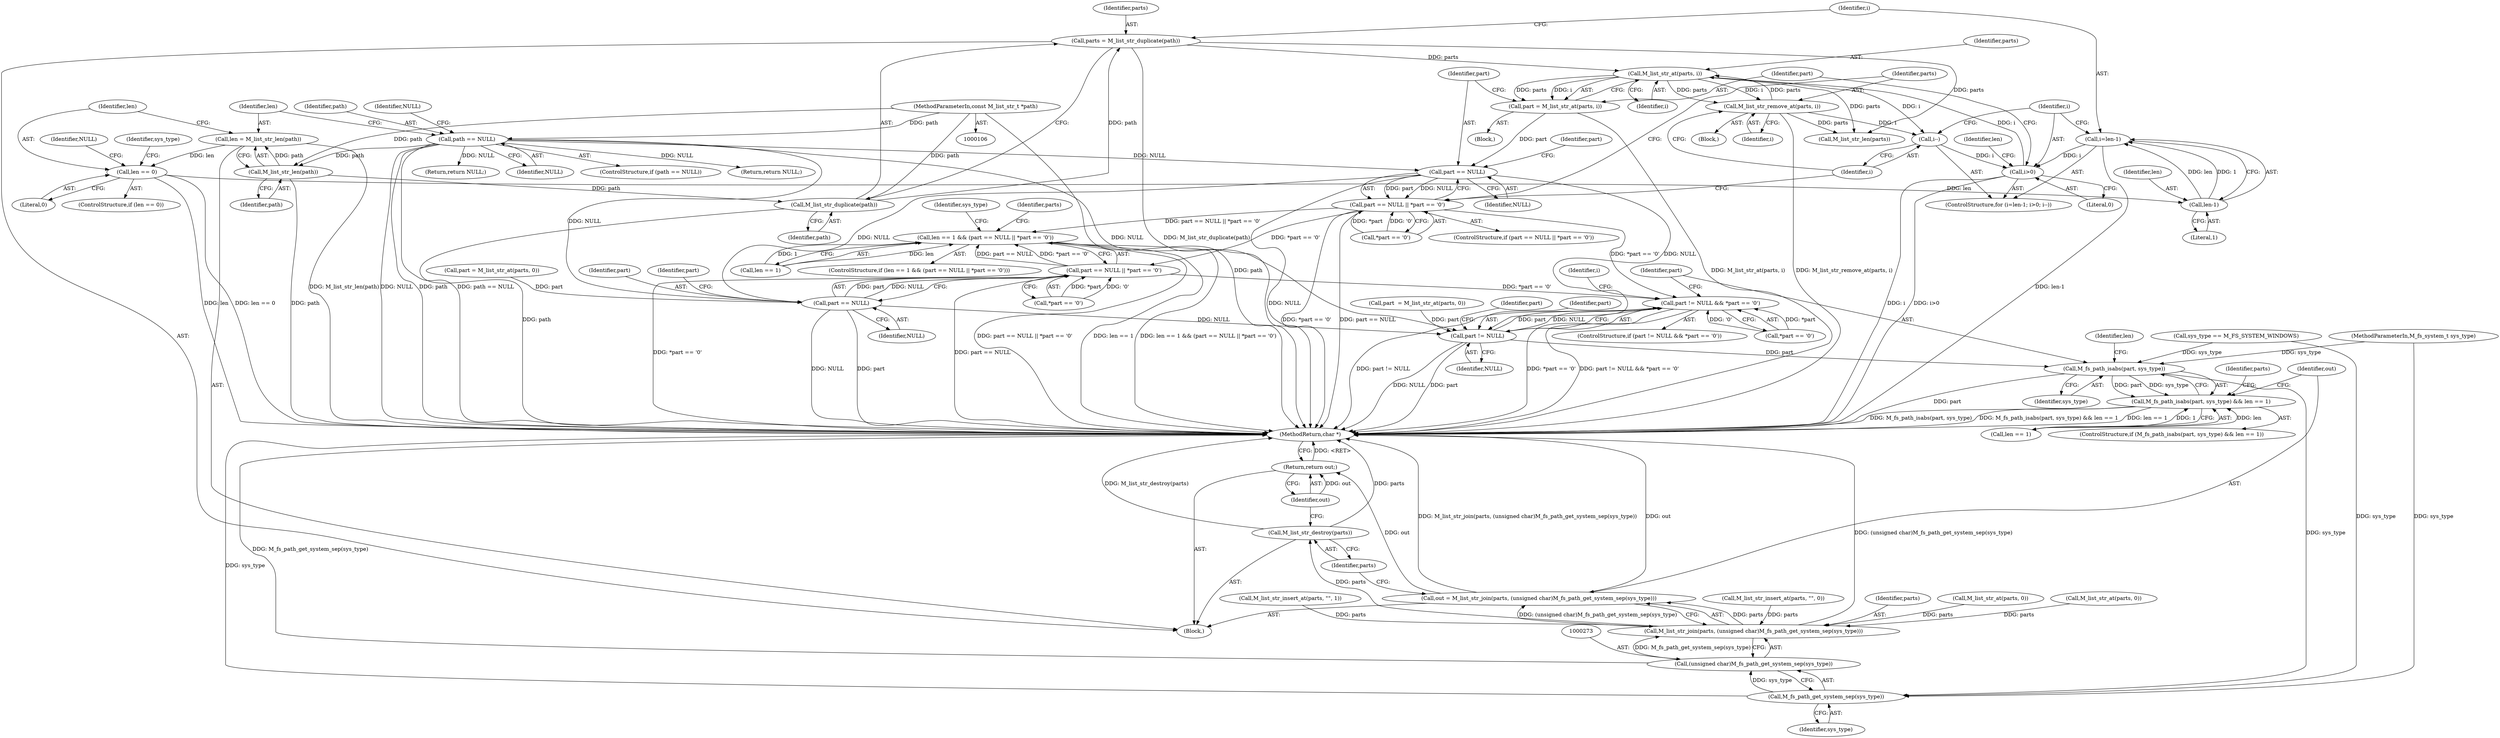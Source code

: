 digraph "0_mstdlib_db124b8f607dd0a40a9aef2d4d468fad433522a7_5@pointer" {
"1000161" [label="(Call,part == NULL)"];
"1000154" [label="(Call,part = M_list_str_at(parts, i))"];
"1000156" [label="(Call,M_list_str_at(parts, i))"];
"1000138" [label="(Call,parts = M_list_str_duplicate(path))"];
"1000140" [label="(Call,M_list_str_duplicate(path))"];
"1000125" [label="(Call,M_list_str_len(path))"];
"1000117" [label="(Call,path == NULL)"];
"1000107" [label="(MethodParameterIn,const M_list_str_t *path)"];
"1000169" [label="(Call,M_list_str_remove_at(parts, i))"];
"1000148" [label="(Call,i>0)"];
"1000151" [label="(Call,i--)"];
"1000143" [label="(Call,i=len-1)"];
"1000145" [label="(Call,len-1)"];
"1000128" [label="(Call,len == 0)"];
"1000123" [label="(Call,len = M_list_str_len(path))"];
"1000160" [label="(Call,part == NULL || *part == '\0')"];
"1000182" [label="(Call,len == 1 && (part == NULL || *part == '\0'))"];
"1000186" [label="(Call,part == NULL || *part == '\0')"];
"1000231" [label="(Call,part != NULL && *part == '\0')"];
"1000187" [label="(Call,part == NULL)"];
"1000232" [label="(Call,part != NULL)"];
"1000257" [label="(Call,M_fs_path_isabs(part, sys_type))"];
"1000256" [label="(Call,M_fs_path_isabs(part, sys_type) && len == 1)"];
"1000274" [label="(Call,M_fs_path_get_system_sep(sys_type))"];
"1000272" [label="(Call,(unsigned char)M_fs_path_get_system_sep(sys_type))"];
"1000270" [label="(Call,M_list_str_join(parts, (unsigned char)M_fs_path_get_system_sep(sys_type)))"];
"1000268" [label="(Call,out = M_list_str_join(parts, (unsigned char)M_fs_path_get_system_sep(sys_type)))"];
"1000278" [label="(Return,return out;)"];
"1000276" [label="(Call,M_list_str_destroy(parts))"];
"1000150" [label="(Literal,0)"];
"1000143" [label="(Call,i=len-1)"];
"1000141" [label="(Identifier,path)"];
"1000161" [label="(Call,part == NULL)"];
"1000169" [label="(Call,M_list_str_remove_at(parts, i))"];
"1000119" [label="(Identifier,NULL)"];
"1000159" [label="(ControlStructure,if (part == NULL || *part == '\0'))"];
"1000133" [label="(Identifier,NULL)"];
"1000210" [label="(Call,sys_type == M_FS_SYSTEM_WINDOWS)"];
"1000235" [label="(Call,*part == '\0')"];
"1000233" [label="(Identifier,part)"];
"1000183" [label="(Call,len == 1)"];
"1000140" [label="(Call,M_list_str_duplicate(path))"];
"1000190" [label="(Call,*part == '\0')"];
"1000276" [label="(Call,M_list_str_destroy(parts))"];
"1000274" [label="(Call,M_fs_path_get_system_sep(sys_type))"];
"1000256" [label="(Call,M_fs_path_isabs(part, sys_type) && len == 1)"];
"1000107" [label="(MethodParameterIn,const M_list_str_t *path)"];
"1000269" [label="(Identifier,out)"];
"1000277" [label="(Identifier,parts)"];
"1000242" [label="(Identifier,i)"];
"1000279" [label="(Identifier,out)"];
"1000234" [label="(Identifier,NULL)"];
"1000196" [label="(Identifier,parts)"];
"1000187" [label="(Call,part == NULL)"];
"1000127" [label="(ControlStructure,if (len == 0))"];
"1000261" [label="(Identifier,len)"];
"1000151" [label="(Call,i--)"];
"1000122" [label="(Identifier,NULL)"];
"1000155" [label="(Identifier,part)"];
"1000162" [label="(Identifier,part)"];
"1000275" [label="(Identifier,sys_type)"];
"1000181" [label="(ControlStructure,if (len == 1 && (part == NULL || *part == '\0')))"];
"1000217" [label="(Call,part  = M_list_str_at(parts, 0))"];
"1000270" [label="(Call,M_list_str_join(parts, (unsigned char)M_fs_path_get_system_sep(sys_type)))"];
"1000128" [label="(Call,len == 0)"];
"1000121" [label="(Return,return NULL;)"];
"1000280" [label="(MethodReturn,char *)"];
"1000258" [label="(Identifier,part)"];
"1000135" [label="(Identifier,sys_type)"];
"1000156" [label="(Call,M_list_str_at(parts, i))"];
"1000145" [label="(Call,len-1)"];
"1000265" [label="(Identifier,parts)"];
"1000250" [label="(Call,M_list_str_insert_at(parts, \"\", 0))"];
"1000126" [label="(Identifier,path)"];
"1000232" [label="(Call,part != NULL)"];
"1000168" [label="(Block,)"];
"1000148" [label="(Call,i>0)"];
"1000164" [label="(Call,*part == '\0')"];
"1000109" [label="(Block,)"];
"1000154" [label="(Call,part = M_list_str_at(parts, i))"];
"1000186" [label="(Call,part == NULL || *part == '\0')"];
"1000230" [label="(ControlStructure,if (part != NULL && *part == '\0'))"];
"1000142" [label="(ControlStructure,for (i=len-1; i>0; i--))"];
"1000116" [label="(ControlStructure,if (path == NULL))"];
"1000231" [label="(Call,part != NULL && *part == '\0')"];
"1000166" [label="(Identifier,part)"];
"1000144" [label="(Identifier,i)"];
"1000130" [label="(Literal,0)"];
"1000260" [label="(Call,len == 1)"];
"1000271" [label="(Identifier,parts)"];
"1000125" [label="(Call,M_list_str_len(path))"];
"1000182" [label="(Call,len == 1 && (part == NULL || *part == '\0'))"];
"1000189" [label="(Identifier,NULL)"];
"1000173" [label="(Identifier,len)"];
"1000147" [label="(Literal,1)"];
"1000192" [label="(Identifier,part)"];
"1000272" [label="(Call,(unsigned char)M_fs_path_get_system_sep(sys_type))"];
"1000123" [label="(Call,len = M_list_str_len(path))"];
"1000237" [label="(Identifier,part)"];
"1000158" [label="(Identifier,i)"];
"1000219" [label="(Call,M_list_str_at(parts, 0))"];
"1000211" [label="(Identifier,sys_type)"];
"1000132" [label="(Return,return NULL;)"];
"1000117" [label="(Call,path == NULL)"];
"1000118" [label="(Identifier,path)"];
"1000176" [label="(Call,part = M_list_str_at(parts, 0))"];
"1000160" [label="(Call,part == NULL || *part == '\0')"];
"1000139" [label="(Identifier,parts)"];
"1000153" [label="(Block,)"];
"1000278" [label="(Return,return out;)"];
"1000174" [label="(Call,M_list_str_len(parts))"];
"1000171" [label="(Identifier,i)"];
"1000157" [label="(Identifier,parts)"];
"1000257" [label="(Call,M_fs_path_isabs(part, sys_type))"];
"1000138" [label="(Call,parts = M_list_str_duplicate(path))"];
"1000152" [label="(Identifier,i)"];
"1000170" [label="(Identifier,parts)"];
"1000178" [label="(Call,M_list_str_at(parts, 0))"];
"1000264" [label="(Call,M_list_str_insert_at(parts, \"\", 1))"];
"1000108" [label="(MethodParameterIn,M_fs_system_t sys_type)"];
"1000149" [label="(Identifier,i)"];
"1000124" [label="(Identifier,len)"];
"1000129" [label="(Identifier,len)"];
"1000259" [label="(Identifier,sys_type)"];
"1000146" [label="(Identifier,len)"];
"1000188" [label="(Identifier,part)"];
"1000268" [label="(Call,out = M_list_str_join(parts, (unsigned char)M_fs_path_get_system_sep(sys_type)))"];
"1000163" [label="(Identifier,NULL)"];
"1000255" [label="(ControlStructure,if (M_fs_path_isabs(part, sys_type) && len == 1))"];
"1000161" -> "1000160"  [label="AST: "];
"1000161" -> "1000163"  [label="CFG: "];
"1000162" -> "1000161"  [label="AST: "];
"1000163" -> "1000161"  [label="AST: "];
"1000166" -> "1000161"  [label="CFG: "];
"1000160" -> "1000161"  [label="CFG: "];
"1000161" -> "1000280"  [label="DDG: NULL"];
"1000161" -> "1000160"  [label="DDG: part"];
"1000161" -> "1000160"  [label="DDG: NULL"];
"1000154" -> "1000161"  [label="DDG: part"];
"1000117" -> "1000161"  [label="DDG: NULL"];
"1000161" -> "1000187"  [label="DDG: NULL"];
"1000161" -> "1000232"  [label="DDG: NULL"];
"1000154" -> "1000153"  [label="AST: "];
"1000154" -> "1000156"  [label="CFG: "];
"1000155" -> "1000154"  [label="AST: "];
"1000156" -> "1000154"  [label="AST: "];
"1000162" -> "1000154"  [label="CFG: "];
"1000154" -> "1000280"  [label="DDG: M_list_str_at(parts, i)"];
"1000156" -> "1000154"  [label="DDG: parts"];
"1000156" -> "1000154"  [label="DDG: i"];
"1000156" -> "1000158"  [label="CFG: "];
"1000157" -> "1000156"  [label="AST: "];
"1000158" -> "1000156"  [label="AST: "];
"1000156" -> "1000151"  [label="DDG: i"];
"1000138" -> "1000156"  [label="DDG: parts"];
"1000169" -> "1000156"  [label="DDG: parts"];
"1000148" -> "1000156"  [label="DDG: i"];
"1000156" -> "1000169"  [label="DDG: parts"];
"1000156" -> "1000169"  [label="DDG: i"];
"1000156" -> "1000174"  [label="DDG: parts"];
"1000138" -> "1000109"  [label="AST: "];
"1000138" -> "1000140"  [label="CFG: "];
"1000139" -> "1000138"  [label="AST: "];
"1000140" -> "1000138"  [label="AST: "];
"1000144" -> "1000138"  [label="CFG: "];
"1000138" -> "1000280"  [label="DDG: M_list_str_duplicate(path)"];
"1000140" -> "1000138"  [label="DDG: path"];
"1000138" -> "1000174"  [label="DDG: parts"];
"1000140" -> "1000141"  [label="CFG: "];
"1000141" -> "1000140"  [label="AST: "];
"1000140" -> "1000280"  [label="DDG: path"];
"1000125" -> "1000140"  [label="DDG: path"];
"1000107" -> "1000140"  [label="DDG: path"];
"1000125" -> "1000123"  [label="AST: "];
"1000125" -> "1000126"  [label="CFG: "];
"1000126" -> "1000125"  [label="AST: "];
"1000123" -> "1000125"  [label="CFG: "];
"1000125" -> "1000280"  [label="DDG: path"];
"1000125" -> "1000123"  [label="DDG: path"];
"1000117" -> "1000125"  [label="DDG: path"];
"1000107" -> "1000125"  [label="DDG: path"];
"1000117" -> "1000116"  [label="AST: "];
"1000117" -> "1000119"  [label="CFG: "];
"1000118" -> "1000117"  [label="AST: "];
"1000119" -> "1000117"  [label="AST: "];
"1000122" -> "1000117"  [label="CFG: "];
"1000124" -> "1000117"  [label="CFG: "];
"1000117" -> "1000280"  [label="DDG: path == NULL"];
"1000117" -> "1000280"  [label="DDG: path"];
"1000117" -> "1000280"  [label="DDG: NULL"];
"1000107" -> "1000117"  [label="DDG: path"];
"1000117" -> "1000121"  [label="DDG: NULL"];
"1000117" -> "1000132"  [label="DDG: NULL"];
"1000117" -> "1000187"  [label="DDG: NULL"];
"1000117" -> "1000232"  [label="DDG: NULL"];
"1000107" -> "1000106"  [label="AST: "];
"1000107" -> "1000280"  [label="DDG: path"];
"1000169" -> "1000168"  [label="AST: "];
"1000169" -> "1000171"  [label="CFG: "];
"1000170" -> "1000169"  [label="AST: "];
"1000171" -> "1000169"  [label="AST: "];
"1000152" -> "1000169"  [label="CFG: "];
"1000169" -> "1000280"  [label="DDG: M_list_str_remove_at(parts, i)"];
"1000169" -> "1000151"  [label="DDG: i"];
"1000169" -> "1000174"  [label="DDG: parts"];
"1000148" -> "1000142"  [label="AST: "];
"1000148" -> "1000150"  [label="CFG: "];
"1000149" -> "1000148"  [label="AST: "];
"1000150" -> "1000148"  [label="AST: "];
"1000155" -> "1000148"  [label="CFG: "];
"1000173" -> "1000148"  [label="CFG: "];
"1000148" -> "1000280"  [label="DDG: i"];
"1000148" -> "1000280"  [label="DDG: i>0"];
"1000151" -> "1000148"  [label="DDG: i"];
"1000143" -> "1000148"  [label="DDG: i"];
"1000151" -> "1000142"  [label="AST: "];
"1000151" -> "1000152"  [label="CFG: "];
"1000152" -> "1000151"  [label="AST: "];
"1000149" -> "1000151"  [label="CFG: "];
"1000143" -> "1000142"  [label="AST: "];
"1000143" -> "1000145"  [label="CFG: "];
"1000144" -> "1000143"  [label="AST: "];
"1000145" -> "1000143"  [label="AST: "];
"1000149" -> "1000143"  [label="CFG: "];
"1000143" -> "1000280"  [label="DDG: len-1"];
"1000145" -> "1000143"  [label="DDG: len"];
"1000145" -> "1000143"  [label="DDG: 1"];
"1000145" -> "1000147"  [label="CFG: "];
"1000146" -> "1000145"  [label="AST: "];
"1000147" -> "1000145"  [label="AST: "];
"1000128" -> "1000145"  [label="DDG: len"];
"1000128" -> "1000127"  [label="AST: "];
"1000128" -> "1000130"  [label="CFG: "];
"1000129" -> "1000128"  [label="AST: "];
"1000130" -> "1000128"  [label="AST: "];
"1000133" -> "1000128"  [label="CFG: "];
"1000135" -> "1000128"  [label="CFG: "];
"1000128" -> "1000280"  [label="DDG: len"];
"1000128" -> "1000280"  [label="DDG: len == 0"];
"1000123" -> "1000128"  [label="DDG: len"];
"1000123" -> "1000109"  [label="AST: "];
"1000124" -> "1000123"  [label="AST: "];
"1000129" -> "1000123"  [label="CFG: "];
"1000123" -> "1000280"  [label="DDG: M_list_str_len(path)"];
"1000160" -> "1000159"  [label="AST: "];
"1000160" -> "1000164"  [label="CFG: "];
"1000164" -> "1000160"  [label="AST: "];
"1000170" -> "1000160"  [label="CFG: "];
"1000152" -> "1000160"  [label="CFG: "];
"1000160" -> "1000280"  [label="DDG: *part == '\0'"];
"1000160" -> "1000280"  [label="DDG: part == NULL"];
"1000164" -> "1000160"  [label="DDG: *part"];
"1000164" -> "1000160"  [label="DDG: '\0'"];
"1000160" -> "1000182"  [label="DDG: part == NULL || *part == '\0'"];
"1000160" -> "1000186"  [label="DDG: *part == '\0'"];
"1000160" -> "1000231"  [label="DDG: *part == '\0'"];
"1000182" -> "1000181"  [label="AST: "];
"1000182" -> "1000183"  [label="CFG: "];
"1000182" -> "1000186"  [label="CFG: "];
"1000183" -> "1000182"  [label="AST: "];
"1000186" -> "1000182"  [label="AST: "];
"1000196" -> "1000182"  [label="CFG: "];
"1000211" -> "1000182"  [label="CFG: "];
"1000182" -> "1000280"  [label="DDG: len == 1 && (part == NULL || *part == '\0')"];
"1000182" -> "1000280"  [label="DDG: part == NULL || *part == '\0'"];
"1000182" -> "1000280"  [label="DDG: len == 1"];
"1000183" -> "1000182"  [label="DDG: len"];
"1000183" -> "1000182"  [label="DDG: 1"];
"1000186" -> "1000182"  [label="DDG: part == NULL"];
"1000186" -> "1000182"  [label="DDG: *part == '\0'"];
"1000186" -> "1000187"  [label="CFG: "];
"1000186" -> "1000190"  [label="CFG: "];
"1000187" -> "1000186"  [label="AST: "];
"1000190" -> "1000186"  [label="AST: "];
"1000186" -> "1000280"  [label="DDG: part == NULL"];
"1000186" -> "1000280"  [label="DDG: *part == '\0'"];
"1000187" -> "1000186"  [label="DDG: part"];
"1000187" -> "1000186"  [label="DDG: NULL"];
"1000190" -> "1000186"  [label="DDG: *part"];
"1000190" -> "1000186"  [label="DDG: '\0'"];
"1000186" -> "1000231"  [label="DDG: *part == '\0'"];
"1000231" -> "1000230"  [label="AST: "];
"1000231" -> "1000232"  [label="CFG: "];
"1000231" -> "1000235"  [label="CFG: "];
"1000232" -> "1000231"  [label="AST: "];
"1000235" -> "1000231"  [label="AST: "];
"1000242" -> "1000231"  [label="CFG: "];
"1000258" -> "1000231"  [label="CFG: "];
"1000231" -> "1000280"  [label="DDG: *part == '\0'"];
"1000231" -> "1000280"  [label="DDG: part != NULL && *part == '\0'"];
"1000231" -> "1000280"  [label="DDG: part != NULL"];
"1000232" -> "1000231"  [label="DDG: part"];
"1000232" -> "1000231"  [label="DDG: NULL"];
"1000235" -> "1000231"  [label="DDG: *part"];
"1000235" -> "1000231"  [label="DDG: '\0'"];
"1000187" -> "1000189"  [label="CFG: "];
"1000188" -> "1000187"  [label="AST: "];
"1000189" -> "1000187"  [label="AST: "];
"1000192" -> "1000187"  [label="CFG: "];
"1000187" -> "1000280"  [label="DDG: part"];
"1000187" -> "1000280"  [label="DDG: NULL"];
"1000176" -> "1000187"  [label="DDG: part"];
"1000187" -> "1000232"  [label="DDG: NULL"];
"1000232" -> "1000234"  [label="CFG: "];
"1000233" -> "1000232"  [label="AST: "];
"1000234" -> "1000232"  [label="AST: "];
"1000237" -> "1000232"  [label="CFG: "];
"1000232" -> "1000280"  [label="DDG: part"];
"1000232" -> "1000280"  [label="DDG: NULL"];
"1000217" -> "1000232"  [label="DDG: part"];
"1000232" -> "1000257"  [label="DDG: part"];
"1000257" -> "1000256"  [label="AST: "];
"1000257" -> "1000259"  [label="CFG: "];
"1000258" -> "1000257"  [label="AST: "];
"1000259" -> "1000257"  [label="AST: "];
"1000261" -> "1000257"  [label="CFG: "];
"1000256" -> "1000257"  [label="CFG: "];
"1000257" -> "1000280"  [label="DDG: part"];
"1000257" -> "1000256"  [label="DDG: part"];
"1000257" -> "1000256"  [label="DDG: sys_type"];
"1000210" -> "1000257"  [label="DDG: sys_type"];
"1000108" -> "1000257"  [label="DDG: sys_type"];
"1000257" -> "1000274"  [label="DDG: sys_type"];
"1000256" -> "1000255"  [label="AST: "];
"1000256" -> "1000260"  [label="CFG: "];
"1000260" -> "1000256"  [label="AST: "];
"1000265" -> "1000256"  [label="CFG: "];
"1000269" -> "1000256"  [label="CFG: "];
"1000256" -> "1000280"  [label="DDG: len == 1"];
"1000256" -> "1000280"  [label="DDG: M_fs_path_isabs(part, sys_type)"];
"1000256" -> "1000280"  [label="DDG: M_fs_path_isabs(part, sys_type) && len == 1"];
"1000260" -> "1000256"  [label="DDG: len"];
"1000260" -> "1000256"  [label="DDG: 1"];
"1000274" -> "1000272"  [label="AST: "];
"1000274" -> "1000275"  [label="CFG: "];
"1000275" -> "1000274"  [label="AST: "];
"1000272" -> "1000274"  [label="CFG: "];
"1000274" -> "1000280"  [label="DDG: sys_type"];
"1000274" -> "1000272"  [label="DDG: sys_type"];
"1000210" -> "1000274"  [label="DDG: sys_type"];
"1000108" -> "1000274"  [label="DDG: sys_type"];
"1000272" -> "1000270"  [label="AST: "];
"1000273" -> "1000272"  [label="AST: "];
"1000270" -> "1000272"  [label="CFG: "];
"1000272" -> "1000280"  [label="DDG: M_fs_path_get_system_sep(sys_type)"];
"1000272" -> "1000270"  [label="DDG: M_fs_path_get_system_sep(sys_type)"];
"1000270" -> "1000268"  [label="AST: "];
"1000271" -> "1000270"  [label="AST: "];
"1000268" -> "1000270"  [label="CFG: "];
"1000270" -> "1000280"  [label="DDG: (unsigned char)M_fs_path_get_system_sep(sys_type)"];
"1000270" -> "1000268"  [label="DDG: parts"];
"1000270" -> "1000268"  [label="DDG: (unsigned char)M_fs_path_get_system_sep(sys_type)"];
"1000250" -> "1000270"  [label="DDG: parts"];
"1000178" -> "1000270"  [label="DDG: parts"];
"1000264" -> "1000270"  [label="DDG: parts"];
"1000219" -> "1000270"  [label="DDG: parts"];
"1000270" -> "1000276"  [label="DDG: parts"];
"1000268" -> "1000109"  [label="AST: "];
"1000269" -> "1000268"  [label="AST: "];
"1000277" -> "1000268"  [label="CFG: "];
"1000268" -> "1000280"  [label="DDG: out"];
"1000268" -> "1000280"  [label="DDG: M_list_str_join(parts, (unsigned char)M_fs_path_get_system_sep(sys_type))"];
"1000268" -> "1000278"  [label="DDG: out"];
"1000278" -> "1000109"  [label="AST: "];
"1000278" -> "1000279"  [label="CFG: "];
"1000279" -> "1000278"  [label="AST: "];
"1000280" -> "1000278"  [label="CFG: "];
"1000278" -> "1000280"  [label="DDG: <RET>"];
"1000279" -> "1000278"  [label="DDG: out"];
"1000276" -> "1000109"  [label="AST: "];
"1000276" -> "1000277"  [label="CFG: "];
"1000277" -> "1000276"  [label="AST: "];
"1000279" -> "1000276"  [label="CFG: "];
"1000276" -> "1000280"  [label="DDG: M_list_str_destroy(parts)"];
"1000276" -> "1000280"  [label="DDG: parts"];
}
